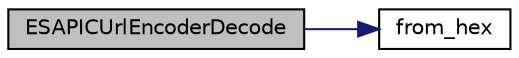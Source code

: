 digraph G
{
  edge [fontname="Helvetica",fontsize="10",labelfontname="Helvetica",labelfontsize="10"];
  node [fontname="Helvetica",fontsize="10",shape=record];
  rankdir=LR;
  Node1 [label="ESAPICUrlEncoderDecode",height=0.2,width=0.4,color="black", fillcolor="grey75", style="filled" fontcolor="black"];
  Node1 -> Node2 [color="midnightblue",fontsize="10",style="solid"];
  Node2 [label="from_hex",height=0.2,width=0.4,color="black", fillcolor="white", style="filled",URL="$_e_s_a_p_i_c_auxiliary_functions_8c.html#a808bcf33a4b41b04fc0bc6a5f5813973",tooltip="Converts a hex character to its integer value."];
}
